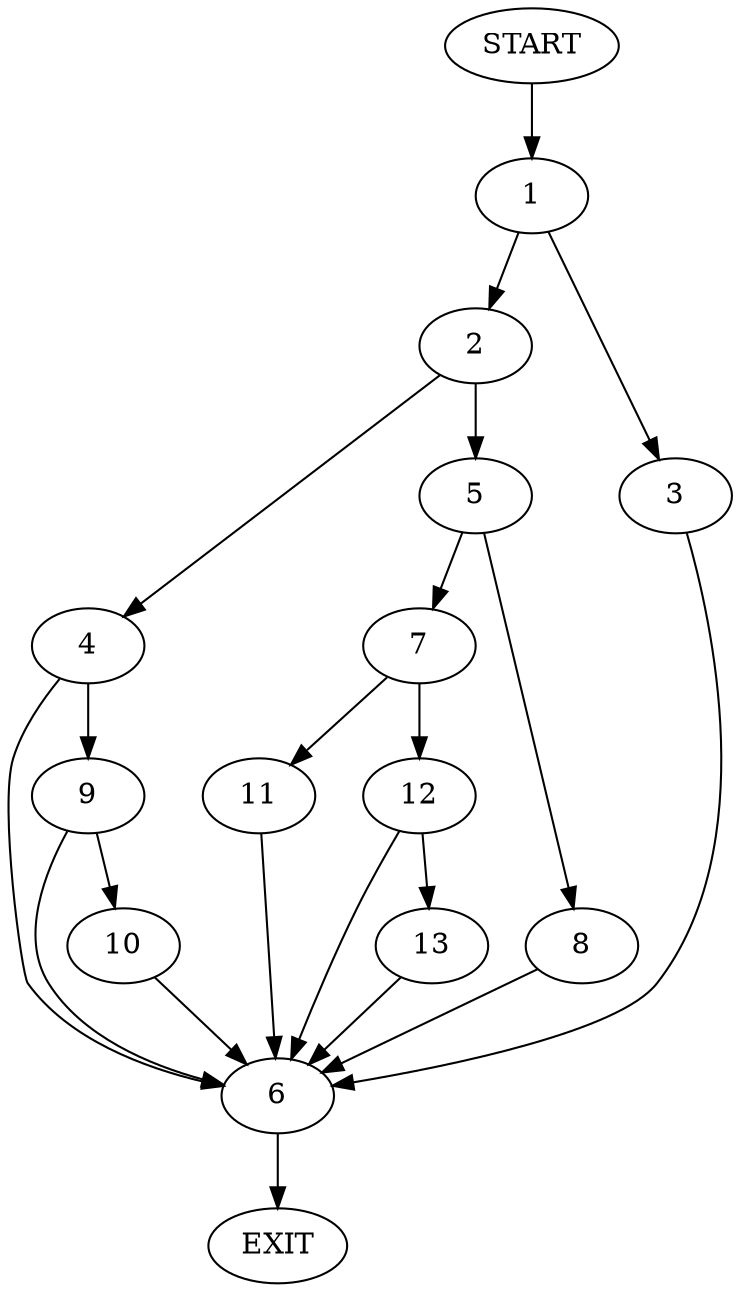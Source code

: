 digraph {
0 [label="START"]
14 [label="EXIT"]
0 -> 1
1 -> 2
1 -> 3
2 -> 4
2 -> 5
3 -> 6
6 -> 14
5 -> 7
5 -> 8
4 -> 9
4 -> 6
9 -> 10
9 -> 6
10 -> 6
8 -> 6
7 -> 11
7 -> 12
12 -> 13
12 -> 6
11 -> 6
13 -> 6
}
